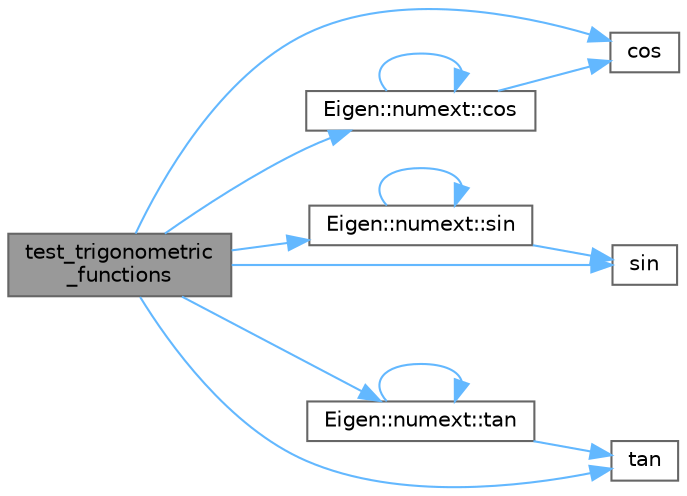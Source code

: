 digraph "test_trigonometric_functions"
{
 // LATEX_PDF_SIZE
  bgcolor="transparent";
  edge [fontname=Helvetica,fontsize=10,labelfontname=Helvetica,labelfontsize=10];
  node [fontname=Helvetica,fontsize=10,shape=box,height=0.2,width=0.4];
  rankdir="LR";
  Node1 [id="Node000001",label="test_trigonometric\l_functions",height=0.2,width=0.4,color="gray40", fillcolor="grey60", style="filled", fontcolor="black",tooltip=" "];
  Node1 -> Node2 [id="edge13_Node000001_Node000002",color="steelblue1",style="solid",tooltip=" "];
  Node2 [id="Node000002",label="cos",height=0.2,width=0.4,color="grey40", fillcolor="white", style="filled",URL="$_array_cwise_unary_ops_8h.html#a92b03396990b0e9eea0731aa406e31a4",tooltip=" "];
  Node1 -> Node3 [id="edge14_Node000001_Node000003",color="steelblue1",style="solid",tooltip=" "];
  Node3 [id="Node000003",label="Eigen::numext::cos",height=0.2,width=0.4,color="grey40", fillcolor="white", style="filled",URL="$namespace_eigen_1_1numext.html#a2fb2ee16afbd8bd35db971dff56b7a2b",tooltip=" "];
  Node3 -> Node2 [id="edge15_Node000003_Node000002",color="steelblue1",style="solid",tooltip=" "];
  Node3 -> Node3 [id="edge16_Node000003_Node000003",color="steelblue1",style="solid",tooltip=" "];
  Node1 -> Node4 [id="edge17_Node000001_Node000004",color="steelblue1",style="solid",tooltip=" "];
  Node4 [id="Node000004",label="Eigen::numext::sin",height=0.2,width=0.4,color="grey40", fillcolor="white", style="filled",URL="$namespace_eigen_1_1numext.html#a8f24fada070606dfb9d3e640dddbd2d1",tooltip=" "];
  Node4 -> Node4 [id="edge18_Node000004_Node000004",color="steelblue1",style="solid",tooltip=" "];
  Node4 -> Node5 [id="edge19_Node000004_Node000005",color="steelblue1",style="solid",tooltip=" "];
  Node5 [id="Node000005",label="sin",height=0.2,width=0.4,color="grey40", fillcolor="white", style="filled",URL="$_array_cwise_unary_ops_8h.html#a9cfb0ea58bd813510a9e2db18a5e49f0",tooltip=" "];
  Node1 -> Node5 [id="edge20_Node000001_Node000005",color="steelblue1",style="solid",tooltip=" "];
  Node1 -> Node6 [id="edge21_Node000001_Node000006",color="steelblue1",style="solid",tooltip=" "];
  Node6 [id="Node000006",label="Eigen::numext::tan",height=0.2,width=0.4,color="grey40", fillcolor="white", style="filled",URL="$namespace_eigen_1_1numext.html#aa4be6feea9e2540d3e3e1f411df2a5e6",tooltip=" "];
  Node6 -> Node6 [id="edge22_Node000006_Node000006",color="steelblue1",style="solid",tooltip=" "];
  Node6 -> Node7 [id="edge23_Node000006_Node000007",color="steelblue1",style="solid",tooltip=" "];
  Node7 [id="Node000007",label="tan",height=0.2,width=0.4,color="grey40", fillcolor="white", style="filled",URL="$_array_cwise_unary_ops_8h.html#a0c32a3874bfc5438d11b75c9f40256d1",tooltip=" "];
  Node1 -> Node7 [id="edge24_Node000001_Node000007",color="steelblue1",style="solid",tooltip=" "];
}
